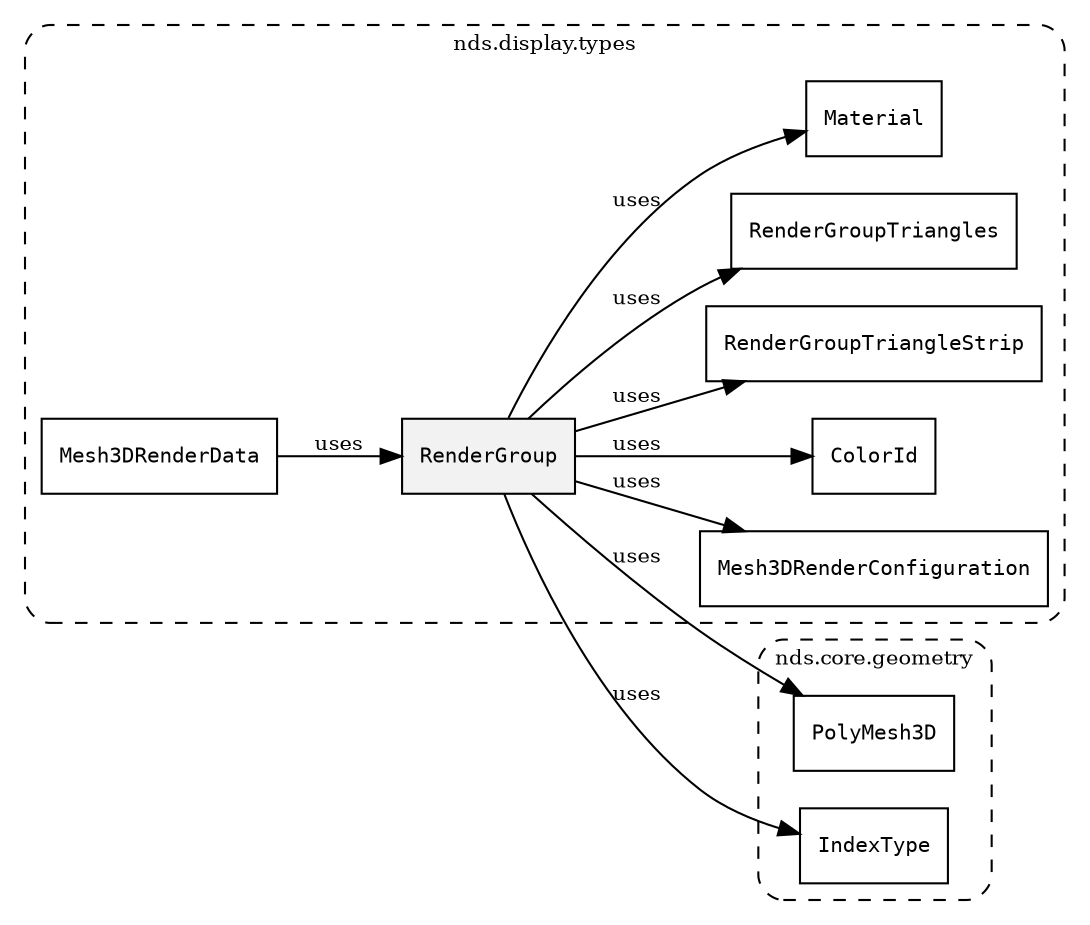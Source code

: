 /**
 * This dot file creates symbol collaboration diagram for RenderGroup.
 */
digraph ZSERIO
{
    node [shape=box, fontsize=10];
    rankdir="LR";
    fontsize=10;
    tooltip="RenderGroup collaboration diagram";

    subgraph "cluster_nds.display.types"
    {
        style="dashed, rounded";
        label="nds.display.types";
        tooltip="Package nds.display.types";
        href="../../../content/packages/nds.display.types.html#Package-nds-display-types";
        target="_parent";

        "RenderGroup" [style="filled", fillcolor="#0000000D", target="_parent", label=<<font face="monospace"><table align="center" border="0" cellspacing="0" cellpadding="0"><tr><td href="../../../content/packages/nds.display.types.html#Structure-RenderGroup" title="Structure defined in nds.display.types">RenderGroup</td></tr></table></font>>];
        "Mesh3DRenderConfiguration" [target="_parent", label=<<font face="monospace"><table align="center" border="0" cellspacing="0" cellpadding="0"><tr><td href="../../../content/packages/nds.display.types.html#Structure-Mesh3DRenderConfiguration" title="Structure defined in nds.display.types">Mesh3DRenderConfiguration</td></tr></table></font>>];
        "ColorId" [target="_parent", label=<<font face="monospace"><table align="center" border="0" cellspacing="0" cellpadding="0"><tr><td href="../../../content/packages/nds.display.types.html#Subtype-ColorId" title="Subtype defined in nds.display.types">ColorId</td></tr></table></font>>];
        "RenderGroupTriangleStrip" [target="_parent", label=<<font face="monospace"><table align="center" border="0" cellspacing="0" cellpadding="0"><tr><td href="../../../content/packages/nds.display.types.html#Structure-RenderGroupTriangleStrip" title="Structure defined in nds.display.types">RenderGroupTriangleStrip</td></tr></table></font>>];
        "RenderGroupTriangles" [target="_parent", label=<<font face="monospace"><table align="center" border="0" cellspacing="0" cellpadding="0"><tr><td href="../../../content/packages/nds.display.types.html#Structure-RenderGroupTriangles" title="Structure defined in nds.display.types">RenderGroupTriangles</td></tr></table></font>>];
        "Material" [target="_parent", label=<<font face="monospace"><table align="center" border="0" cellspacing="0" cellpadding="0"><tr><td href="../../../content/packages/nds.display.types.html#Structure-Material" title="Structure defined in nds.display.types">Material</td></tr></table></font>>];
        "Mesh3DRenderData" [target="_parent", label=<<font face="monospace"><table align="center" border="0" cellspacing="0" cellpadding="0"><tr><td href="../../../content/packages/nds.display.types.html#Structure-Mesh3DRenderData" title="Structure defined in nds.display.types">Mesh3DRenderData</td></tr></table></font>>];
    }

    subgraph "cluster_nds.core.geometry"
    {
        style="dashed, rounded";
        label="nds.core.geometry";
        tooltip="Package nds.core.geometry";
        href="../../../content/packages/nds.core.geometry.html#Package-nds-core-geometry";
        target="_parent";

        "PolyMesh3D" [target="_parent", label=<<font face="monospace"><table align="center" border="0" cellspacing="0" cellpadding="0"><tr><td href="../../../content/packages/nds.core.geometry.html#Structure-PolyMesh3D" title="Structure defined in nds.core.geometry">PolyMesh3D</td></tr></table></font>>];
        "IndexType" [target="_parent", label=<<font face="monospace"><table align="center" border="0" cellspacing="0" cellpadding="0"><tr><td href="../../../content/packages/nds.core.geometry.html#Enum-IndexType" title="Enum defined in nds.core.geometry">IndexType</td></tr></table></font>>];
    }

    "RenderGroup" -> "PolyMesh3D" [label="uses", fontsize=10];
    "RenderGroup" -> "Mesh3DRenderConfiguration" [label="uses", fontsize=10];
    "RenderGroup" -> "ColorId" [label="uses", fontsize=10];
    "RenderGroup" -> "RenderGroupTriangleStrip" [label="uses", fontsize=10];
    "RenderGroup" -> "IndexType" [label="uses", fontsize=10];
    "RenderGroup" -> "RenderGroupTriangles" [label="uses", fontsize=10];
    "RenderGroup" -> "Material" [label="uses", fontsize=10];
    "Mesh3DRenderData" -> "RenderGroup" [label="uses", fontsize=10];
}

